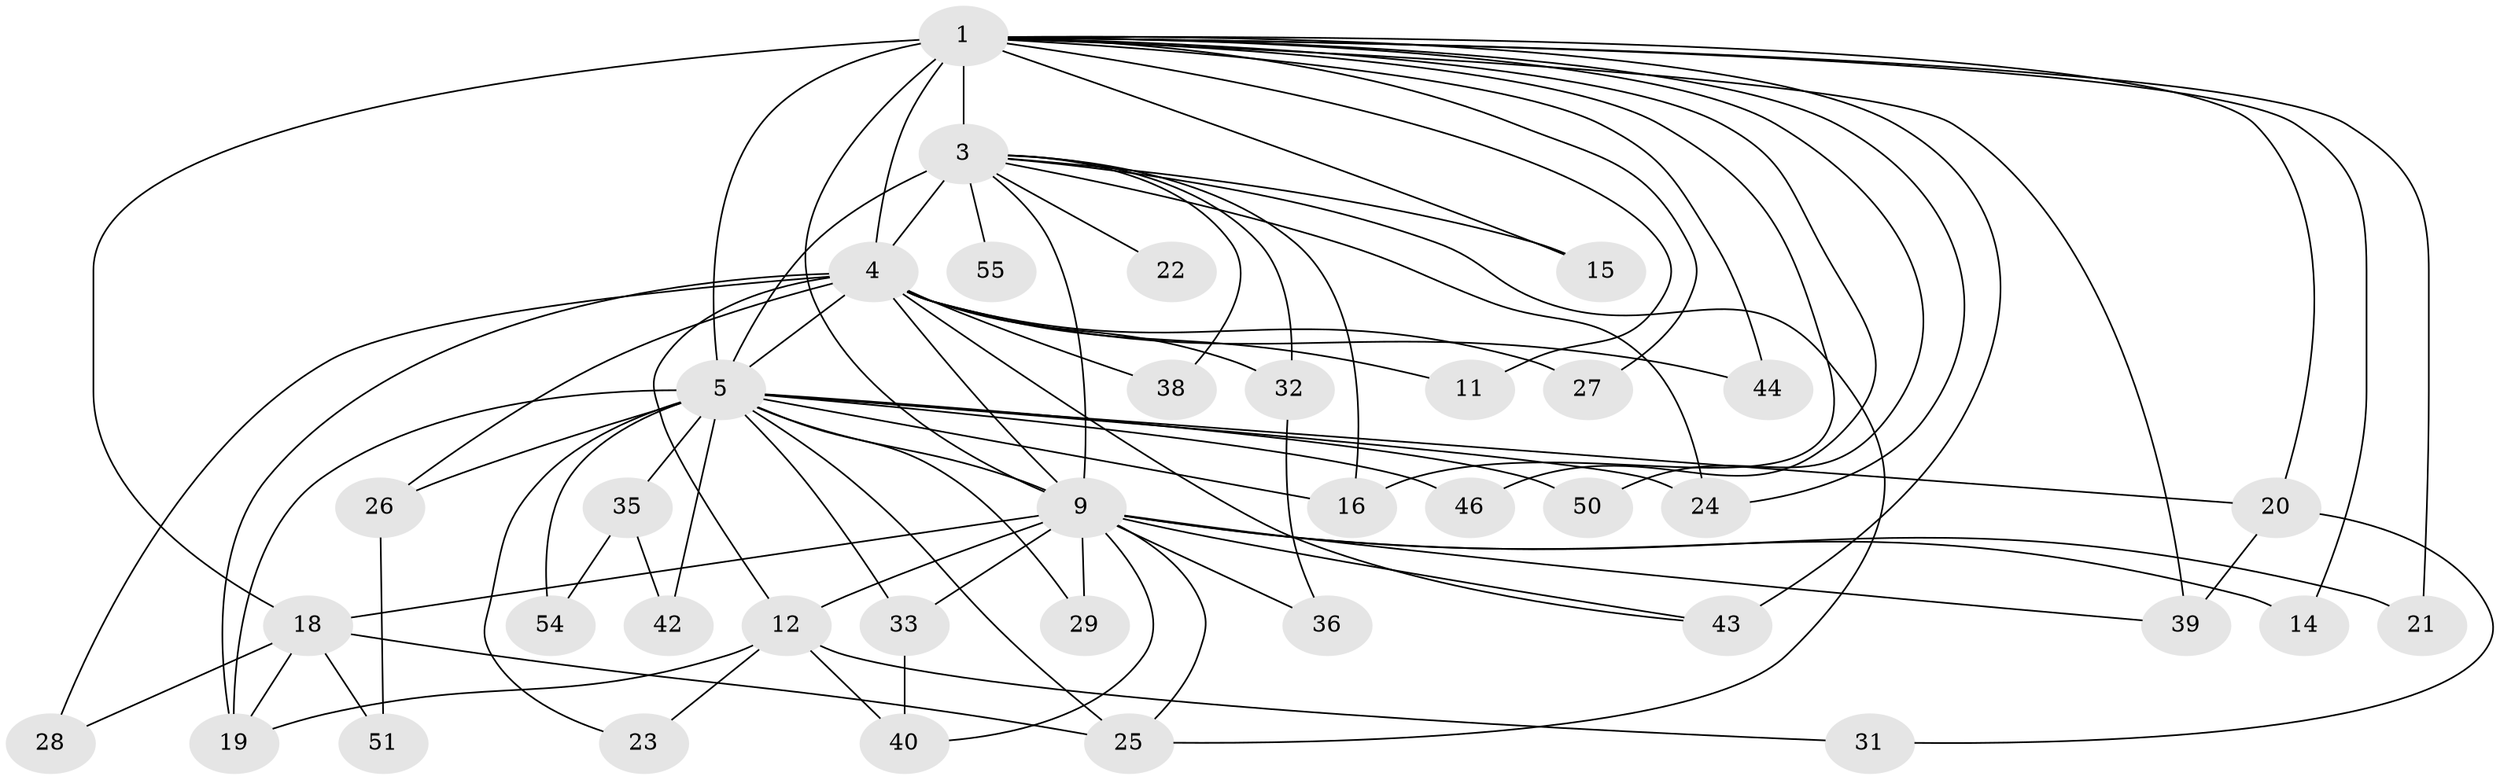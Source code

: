 // original degree distribution, {13: 0.015625, 12: 0.015625, 14: 0.015625, 16: 0.03125, 18: 0.015625, 22: 0.015625, 17: 0.03125, 21: 0.015625, 3: 0.1875, 6: 0.046875, 2: 0.546875, 4: 0.0625}
// Generated by graph-tools (version 1.1) at 2025/17/03/04/25 18:17:20]
// undirected, 38 vertices, 82 edges
graph export_dot {
graph [start="1"]
  node [color=gray90,style=filled];
  1 [super="+6+2"];
  3 [super="+7"];
  4 [super="+10+52+34"];
  5 [super="+64+8"];
  9 [super="+48"];
  11;
  12 [super="+62"];
  14;
  15;
  16;
  18;
  19 [super="+41+57"];
  20;
  21 [super="+49"];
  22;
  23;
  24 [super="+60"];
  25;
  26;
  27;
  28;
  29;
  31;
  32;
  33 [super="+45"];
  35;
  36;
  38;
  39 [super="+63"];
  40;
  42;
  43 [super="+61+56"];
  44;
  46;
  50;
  51;
  54;
  55;
  1 -- 3 [weight=7];
  1 -- 4 [weight=8];
  1 -- 5 [weight=8];
  1 -- 9 [weight=3];
  1 -- 14;
  1 -- 44;
  1 -- 46;
  1 -- 11;
  1 -- 15;
  1 -- 16;
  1 -- 18;
  1 -- 21;
  1 -- 43 [weight=2];
  1 -- 50;
  1 -- 39;
  1 -- 20;
  1 -- 27;
  1 -- 24;
  3 -- 4 [weight=5];
  3 -- 5 [weight=4];
  3 -- 9 [weight=2];
  3 -- 22 [weight=2];
  3 -- 24;
  3 -- 25;
  3 -- 55 [weight=2];
  3 -- 32;
  3 -- 38;
  3 -- 15;
  3 -- 16;
  4 -- 5 [weight=5];
  4 -- 9 [weight=2];
  4 -- 12;
  4 -- 27;
  4 -- 44;
  4 -- 32;
  4 -- 38;
  4 -- 11 [weight=2];
  4 -- 26;
  4 -- 28;
  4 -- 43;
  4 -- 19;
  5 -- 9 [weight=2];
  5 -- 16;
  5 -- 19;
  5 -- 20;
  5 -- 23;
  5 -- 24;
  5 -- 33;
  5 -- 50;
  5 -- 54;
  5 -- 35;
  5 -- 42;
  5 -- 46;
  5 -- 25;
  5 -- 26;
  5 -- 29;
  9 -- 12;
  9 -- 14;
  9 -- 18;
  9 -- 21 [weight=2];
  9 -- 29;
  9 -- 33;
  9 -- 36;
  9 -- 39;
  9 -- 40;
  9 -- 43;
  9 -- 25;
  12 -- 23;
  12 -- 31;
  12 -- 40;
  12 -- 19;
  18 -- 19;
  18 -- 25;
  18 -- 28;
  18 -- 51;
  20 -- 31;
  20 -- 39;
  26 -- 51;
  32 -- 36;
  33 -- 40;
  35 -- 42;
  35 -- 54;
}
